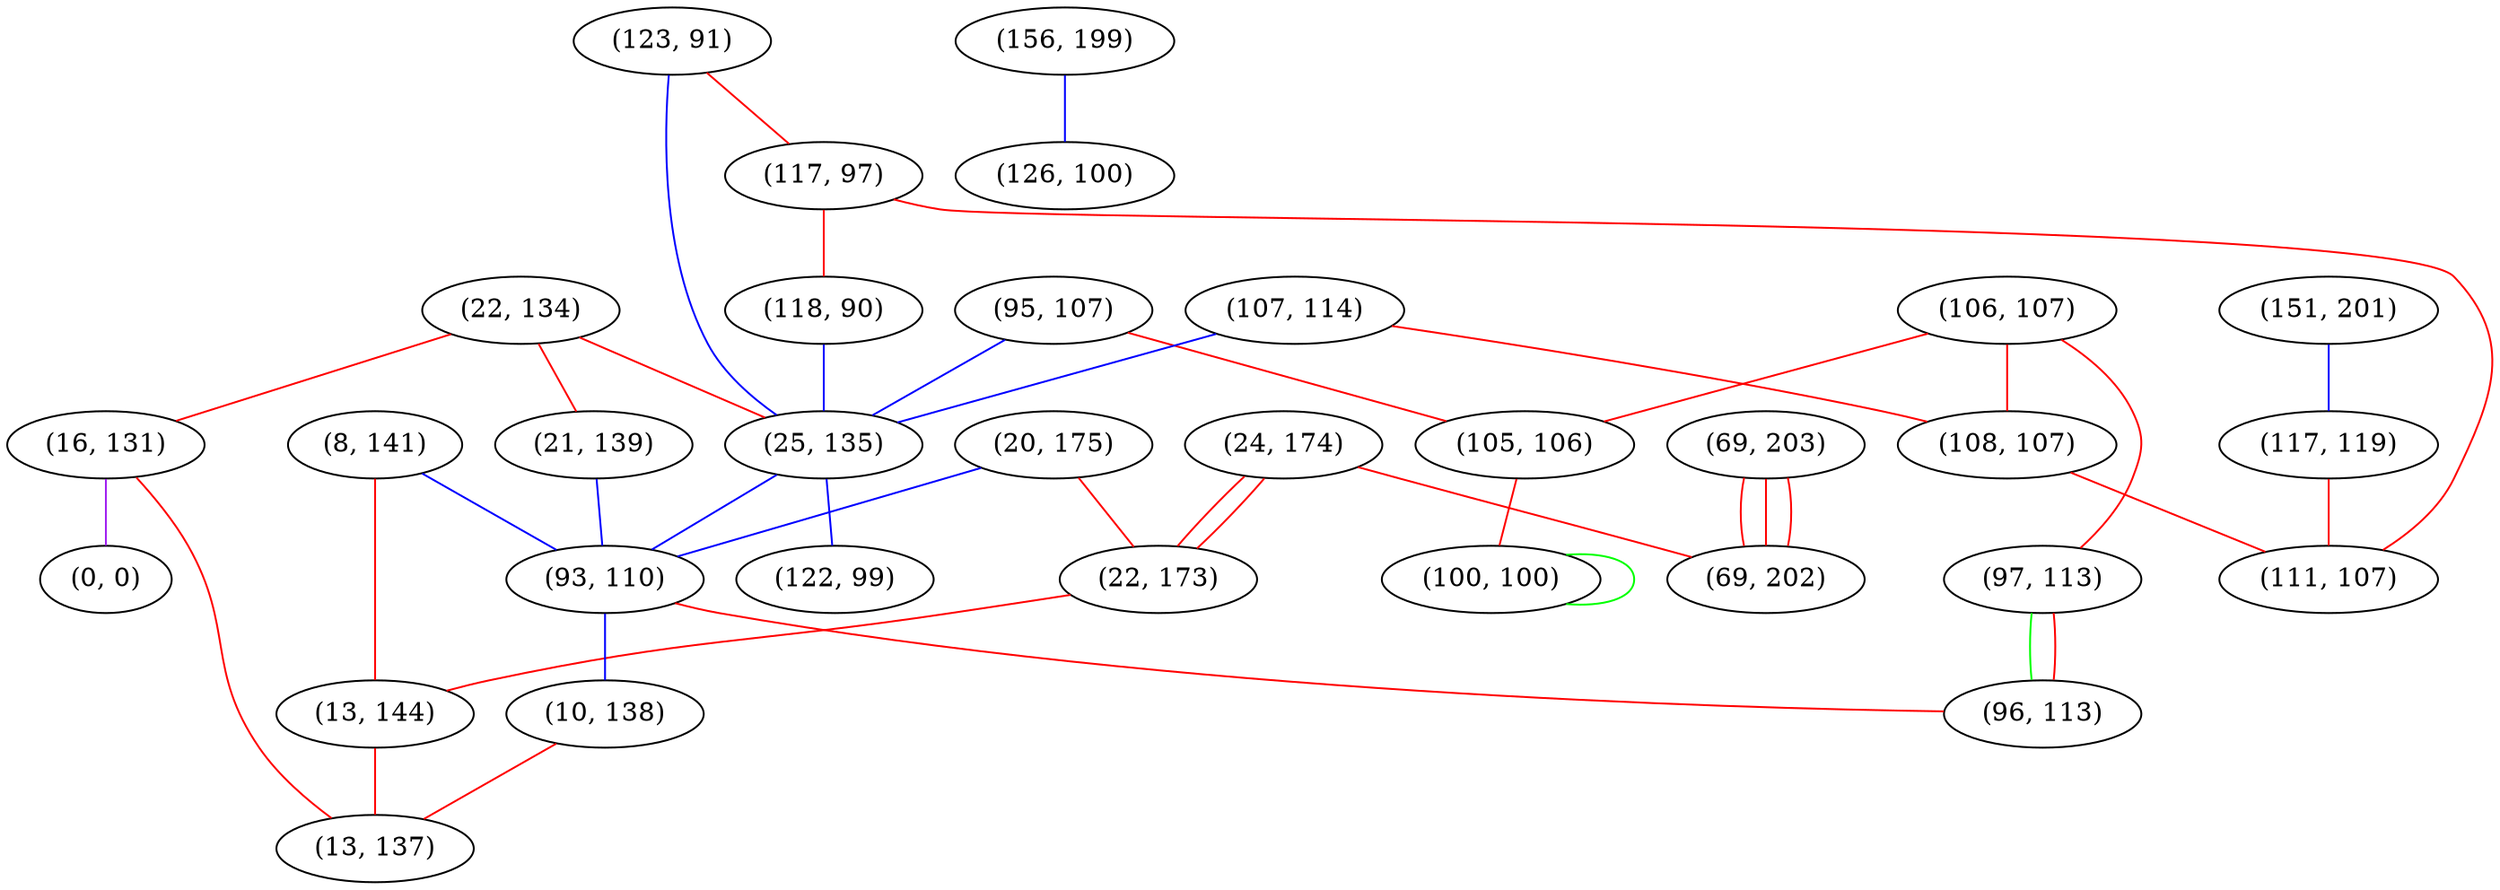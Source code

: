 graph "" {
"(8, 141)";
"(123, 91)";
"(24, 174)";
"(22, 134)";
"(106, 107)";
"(20, 175)";
"(156, 199)";
"(95, 107)";
"(22, 173)";
"(117, 97)";
"(16, 131)";
"(118, 90)";
"(13, 144)";
"(151, 201)";
"(107, 114)";
"(0, 0)";
"(69, 203)";
"(117, 119)";
"(97, 113)";
"(25, 135)";
"(105, 106)";
"(108, 107)";
"(21, 139)";
"(93, 110)";
"(126, 100)";
"(69, 202)";
"(10, 138)";
"(100, 100)";
"(122, 99)";
"(96, 113)";
"(111, 107)";
"(13, 137)";
"(8, 141)" -- "(93, 110)"  [color=blue, key=0, weight=3];
"(8, 141)" -- "(13, 144)"  [color=red, key=0, weight=1];
"(123, 91)" -- "(117, 97)"  [color=red, key=0, weight=1];
"(123, 91)" -- "(25, 135)"  [color=blue, key=0, weight=3];
"(24, 174)" -- "(69, 202)"  [color=red, key=0, weight=1];
"(24, 174)" -- "(22, 173)"  [color=red, key=0, weight=1];
"(24, 174)" -- "(22, 173)"  [color=red, key=1, weight=1];
"(22, 134)" -- "(16, 131)"  [color=red, key=0, weight=1];
"(22, 134)" -- "(25, 135)"  [color=red, key=0, weight=1];
"(22, 134)" -- "(21, 139)"  [color=red, key=0, weight=1];
"(106, 107)" -- "(105, 106)"  [color=red, key=0, weight=1];
"(106, 107)" -- "(97, 113)"  [color=red, key=0, weight=1];
"(106, 107)" -- "(108, 107)"  [color=red, key=0, weight=1];
"(20, 175)" -- "(93, 110)"  [color=blue, key=0, weight=3];
"(20, 175)" -- "(22, 173)"  [color=red, key=0, weight=1];
"(156, 199)" -- "(126, 100)"  [color=blue, key=0, weight=3];
"(95, 107)" -- "(105, 106)"  [color=red, key=0, weight=1];
"(95, 107)" -- "(25, 135)"  [color=blue, key=0, weight=3];
"(22, 173)" -- "(13, 144)"  [color=red, key=0, weight=1];
"(117, 97)" -- "(111, 107)"  [color=red, key=0, weight=1];
"(117, 97)" -- "(118, 90)"  [color=red, key=0, weight=1];
"(16, 131)" -- "(13, 137)"  [color=red, key=0, weight=1];
"(16, 131)" -- "(0, 0)"  [color=purple, key=0, weight=4];
"(118, 90)" -- "(25, 135)"  [color=blue, key=0, weight=3];
"(13, 144)" -- "(13, 137)"  [color=red, key=0, weight=1];
"(151, 201)" -- "(117, 119)"  [color=blue, key=0, weight=3];
"(107, 114)" -- "(108, 107)"  [color=red, key=0, weight=1];
"(107, 114)" -- "(25, 135)"  [color=blue, key=0, weight=3];
"(69, 203)" -- "(69, 202)"  [color=red, key=0, weight=1];
"(69, 203)" -- "(69, 202)"  [color=red, key=1, weight=1];
"(69, 203)" -- "(69, 202)"  [color=red, key=2, weight=1];
"(117, 119)" -- "(111, 107)"  [color=red, key=0, weight=1];
"(97, 113)" -- "(96, 113)"  [color=green, key=0, weight=2];
"(97, 113)" -- "(96, 113)"  [color=red, key=1, weight=1];
"(25, 135)" -- "(122, 99)"  [color=blue, key=0, weight=3];
"(25, 135)" -- "(93, 110)"  [color=blue, key=0, weight=3];
"(105, 106)" -- "(100, 100)"  [color=red, key=0, weight=1];
"(108, 107)" -- "(111, 107)"  [color=red, key=0, weight=1];
"(21, 139)" -- "(93, 110)"  [color=blue, key=0, weight=3];
"(93, 110)" -- "(10, 138)"  [color=blue, key=0, weight=3];
"(93, 110)" -- "(96, 113)"  [color=red, key=0, weight=1];
"(10, 138)" -- "(13, 137)"  [color=red, key=0, weight=1];
"(100, 100)" -- "(100, 100)"  [color=green, key=0, weight=2];
}
